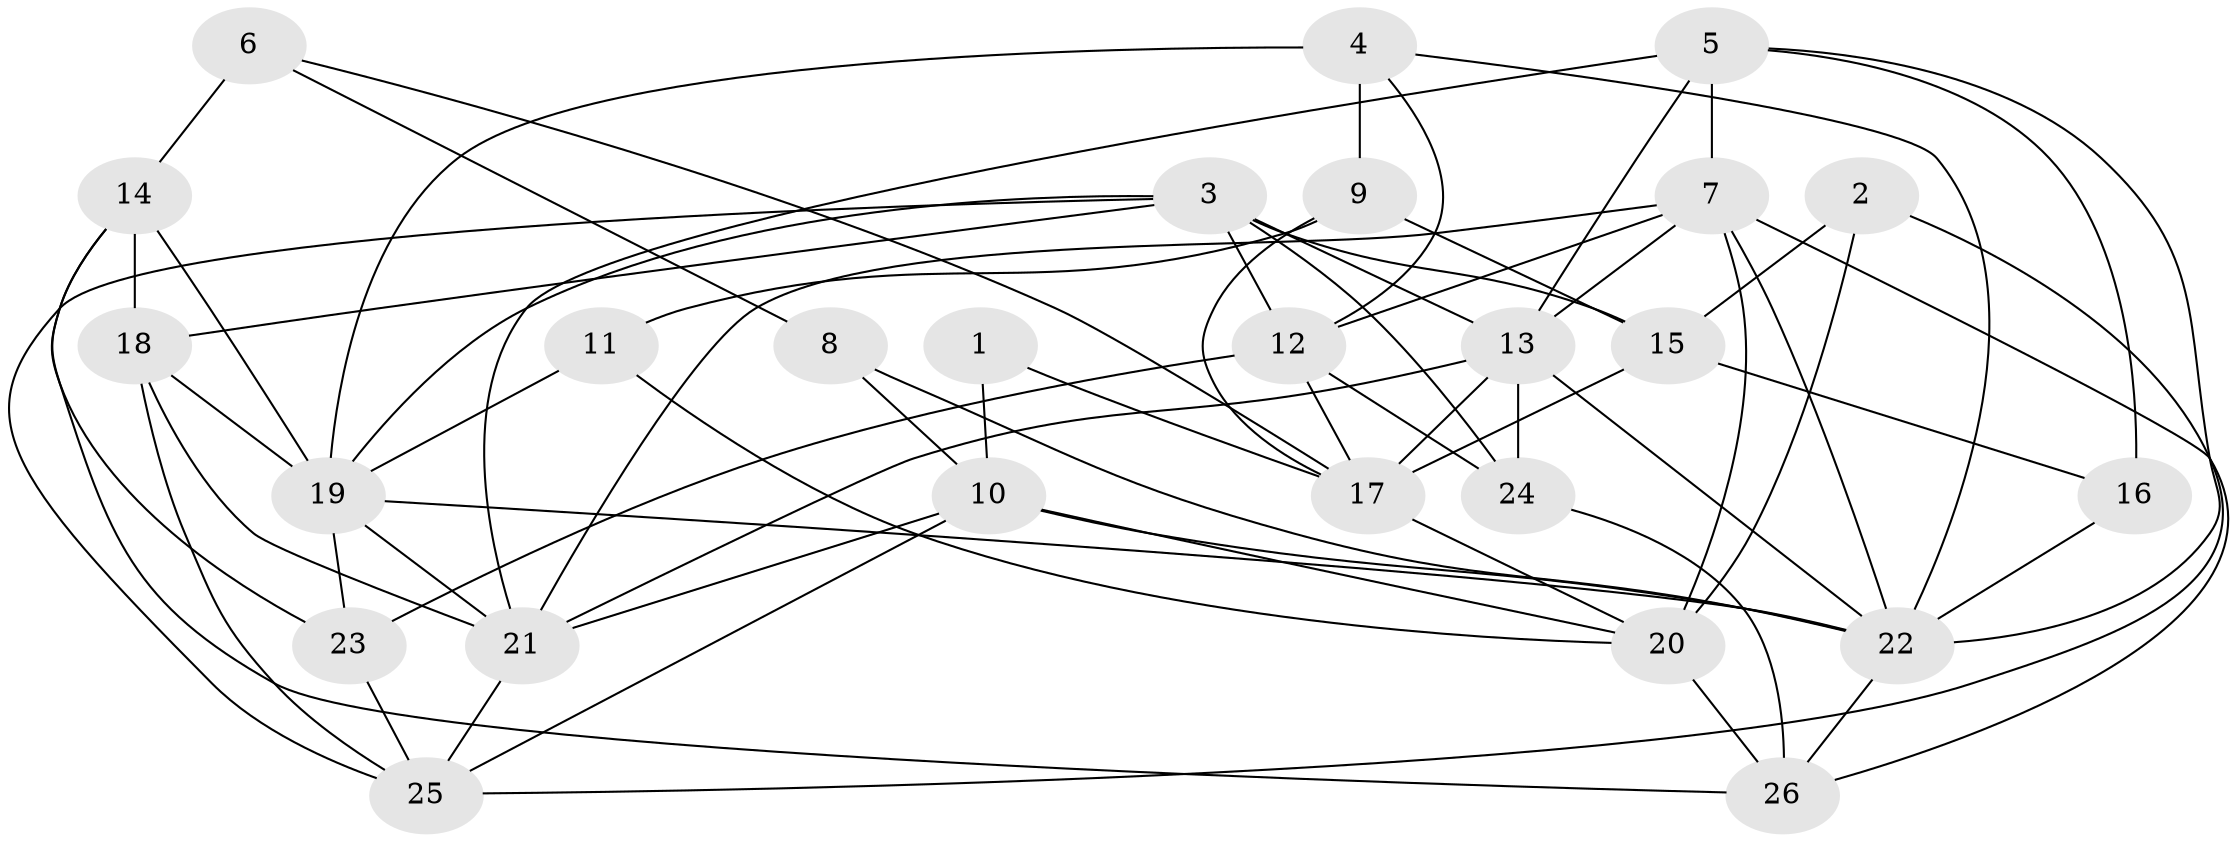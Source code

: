 // original degree distribution, {4: 0.27450980392156865, 2: 0.058823529411764705, 3: 0.35294117647058826, 7: 0.0392156862745098, 5: 0.19607843137254902, 6: 0.0784313725490196}
// Generated by graph-tools (version 1.1) at 2025/02/03/09/25 03:02:14]
// undirected, 26 vertices, 67 edges
graph export_dot {
graph [start="1"]
  node [color=gray90,style=filled];
  1;
  2;
  3;
  4;
  5;
  6;
  7;
  8;
  9;
  10;
  11;
  12;
  13;
  14;
  15;
  16;
  17;
  18;
  19;
  20;
  21;
  22;
  23;
  24;
  25;
  26;
  1 -- 10 [weight=1.0];
  1 -- 17 [weight=1.0];
  2 -- 15 [weight=1.0];
  2 -- 20 [weight=2.0];
  2 -- 25 [weight=1.0];
  3 -- 12 [weight=1.0];
  3 -- 13 [weight=1.0];
  3 -- 15 [weight=1.0];
  3 -- 18 [weight=1.0];
  3 -- 19 [weight=1.0];
  3 -- 24 [weight=1.0];
  3 -- 25 [weight=1.0];
  4 -- 9 [weight=1.0];
  4 -- 12 [weight=1.0];
  4 -- 19 [weight=2.0];
  4 -- 22 [weight=1.0];
  5 -- 7 [weight=1.0];
  5 -- 13 [weight=2.0];
  5 -- 16 [weight=2.0];
  5 -- 21 [weight=1.0];
  5 -- 22 [weight=1.0];
  6 -- 8 [weight=1.0];
  6 -- 14 [weight=1.0];
  6 -- 17 [weight=1.0];
  7 -- 12 [weight=1.0];
  7 -- 13 [weight=1.0];
  7 -- 20 [weight=2.0];
  7 -- 21 [weight=1.0];
  7 -- 22 [weight=1.0];
  7 -- 26 [weight=1.0];
  8 -- 10 [weight=1.0];
  8 -- 22 [weight=1.0];
  9 -- 11 [weight=1.0];
  9 -- 15 [weight=1.0];
  9 -- 17 [weight=1.0];
  10 -- 20 [weight=1.0];
  10 -- 21 [weight=1.0];
  10 -- 22 [weight=1.0];
  10 -- 25 [weight=1.0];
  11 -- 19 [weight=1.0];
  11 -- 20 [weight=1.0];
  12 -- 17 [weight=1.0];
  12 -- 23 [weight=1.0];
  12 -- 24 [weight=1.0];
  13 -- 17 [weight=2.0];
  13 -- 21 [weight=1.0];
  13 -- 22 [weight=1.0];
  13 -- 24 [weight=1.0];
  14 -- 18 [weight=1.0];
  14 -- 19 [weight=1.0];
  14 -- 23 [weight=1.0];
  14 -- 26 [weight=1.0];
  15 -- 16 [weight=1.0];
  15 -- 17 [weight=2.0];
  16 -- 22 [weight=1.0];
  17 -- 20 [weight=1.0];
  18 -- 19 [weight=1.0];
  18 -- 21 [weight=1.0];
  18 -- 25 [weight=1.0];
  19 -- 21 [weight=1.0];
  19 -- 22 [weight=1.0];
  19 -- 23 [weight=1.0];
  20 -- 26 [weight=1.0];
  21 -- 25 [weight=1.0];
  22 -- 26 [weight=1.0];
  23 -- 25 [weight=1.0];
  24 -- 26 [weight=1.0];
}
